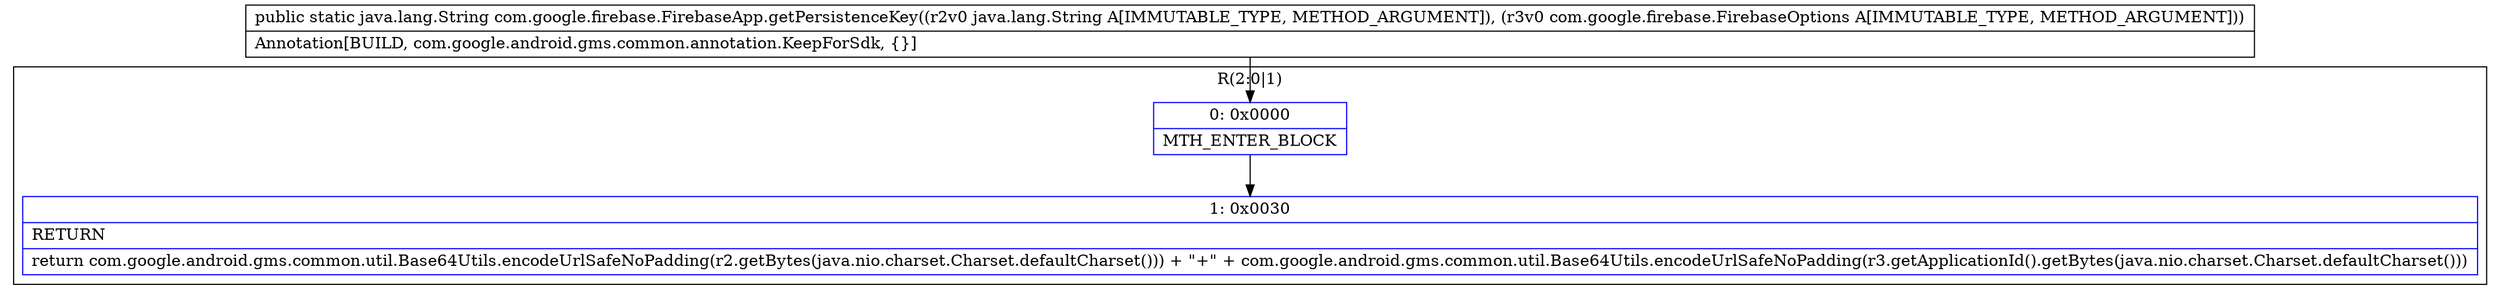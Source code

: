 digraph "CFG forcom.google.firebase.FirebaseApp.getPersistenceKey(Ljava\/lang\/String;Lcom\/google\/firebase\/FirebaseOptions;)Ljava\/lang\/String;" {
subgraph cluster_Region_328414257 {
label = "R(2:0|1)";
node [shape=record,color=blue];
Node_0 [shape=record,label="{0\:\ 0x0000|MTH_ENTER_BLOCK\l}"];
Node_1 [shape=record,label="{1\:\ 0x0030|RETURN\l|return com.google.android.gms.common.util.Base64Utils.encodeUrlSafeNoPadding(r2.getBytes(java.nio.charset.Charset.defaultCharset())) + \"+\" + com.google.android.gms.common.util.Base64Utils.encodeUrlSafeNoPadding(r3.getApplicationId().getBytes(java.nio.charset.Charset.defaultCharset()))\l}"];
}
MethodNode[shape=record,label="{public static java.lang.String com.google.firebase.FirebaseApp.getPersistenceKey((r2v0 java.lang.String A[IMMUTABLE_TYPE, METHOD_ARGUMENT]), (r3v0 com.google.firebase.FirebaseOptions A[IMMUTABLE_TYPE, METHOD_ARGUMENT]))  | Annotation[BUILD, com.google.android.gms.common.annotation.KeepForSdk, \{\}]\l}"];
MethodNode -> Node_0;
Node_0 -> Node_1;
}

